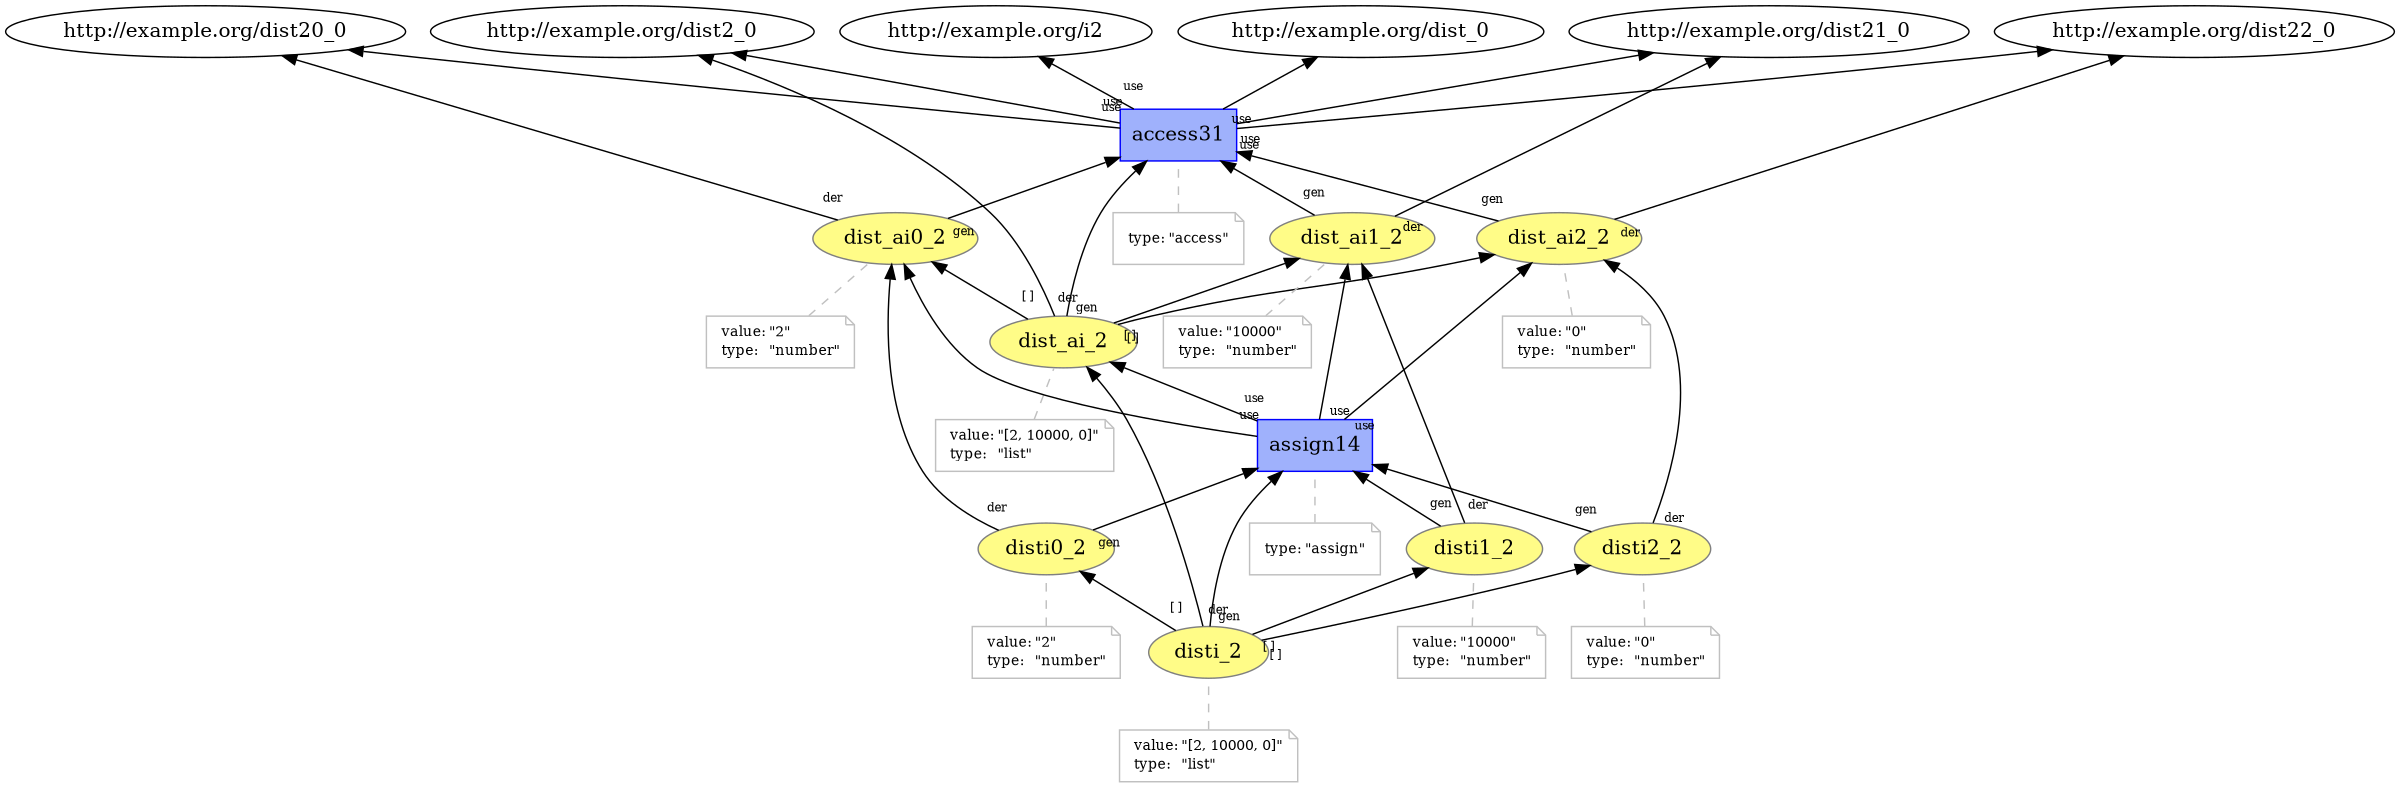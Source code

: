 digraph "PROV" { size="16,12"; rankdir="BT";
"http://example.org/dist_ai_2" [fillcolor="#FFFC87",color="#808080",style="filled",label="dist_ai_2",URL="http://example.org/dist_ai_2"]
"-attrs0" [color="gray",shape="note",fontsize="10",fontcolor="black",label=<<TABLE cellpadding="0" border="0">
	<TR>
	    <TD align="left">value:</TD>
	    <TD align="left">&quot;[2, 10000, 0]&quot;</TD>
	</TR>
	<TR>
	    <TD align="left">type:</TD>
	    <TD align="left">&quot;list&quot;</TD>
	</TR>
</TABLE>>]
"-attrs0" -> "http://example.org/dist_ai_2" [color="gray",style="dashed",arrowhead="none"]
"http://example.org/dist_ai0_2" [fillcolor="#FFFC87",color="#808080",style="filled",label="dist_ai0_2",URL="http://example.org/dist_ai0_2"]
"-attrs1" [color="gray",shape="note",fontsize="10",fontcolor="black",label=<<TABLE cellpadding="0" border="0">
	<TR>
	    <TD align="left">value:</TD>
	    <TD align="left">&quot;2&quot;</TD>
	</TR>
	<TR>
	    <TD align="left">type:</TD>
	    <TD align="left">&quot;number&quot;</TD>
	</TR>
</TABLE>>]
"-attrs1" -> "http://example.org/dist_ai0_2" [color="gray",style="dashed",arrowhead="none"]
"http://example.org/dist_ai_2" -> "http://example.org/dist_ai0_2" [labelfontsize="8",labeldistance="1.5",labelangle="60.0",rotation="20",taillabel="[ ]"]
"http://example.org/dist_ai1_2" [fillcolor="#FFFC87",color="#808080",style="filled",label="dist_ai1_2",URL="http://example.org/dist_ai1_2"]
"-attrs2" [color="gray",shape="note",fontsize="10",fontcolor="black",label=<<TABLE cellpadding="0" border="0">
	<TR>
	    <TD align="left">value:</TD>
	    <TD align="left">&quot;10000&quot;</TD>
	</TR>
	<TR>
	    <TD align="left">type:</TD>
	    <TD align="left">&quot;number&quot;</TD>
	</TR>
</TABLE>>]
"-attrs2" -> "http://example.org/dist_ai1_2" [color="gray",style="dashed",arrowhead="none"]
"http://example.org/dist_ai_2" -> "http://example.org/dist_ai1_2" [labelfontsize="8",labeldistance="1.5",labelangle="60.0",rotation="20",taillabel="[ ]"]
"http://example.org/dist_ai2_2" [fillcolor="#FFFC87",color="#808080",style="filled",label="dist_ai2_2",URL="http://example.org/dist_ai2_2"]
"-attrs3" [color="gray",shape="note",fontsize="10",fontcolor="black",label=<<TABLE cellpadding="0" border="0">
	<TR>
	    <TD align="left">value:</TD>
	    <TD align="left">&quot;0&quot;</TD>
	</TR>
	<TR>
	    <TD align="left">type:</TD>
	    <TD align="left">&quot;number&quot;</TD>
	</TR>
</TABLE>>]
"-attrs3" -> "http://example.org/dist_ai2_2" [color="gray",style="dashed",arrowhead="none"]
"http://example.org/dist_ai_2" -> "http://example.org/dist_ai2_2" [labelfontsize="8",labeldistance="1.5",labelangle="60.0",rotation="20",taillabel="[ ]"]
"http://example.org/access31" [fillcolor="#9FB1FC",color="#0000FF",shape="polygon",sides="4",style="filled",label="access31",URL="http://example.org/access31"]
"-attrs4" [color="gray",shape="note",fontsize="10",fontcolor="black",label=<<TABLE cellpadding="0" border="0">
	<TR>
	    <TD align="left">type:</TD>
	    <TD align="left">&quot;access&quot;</TD>
	</TR>
</TABLE>>]
"-attrs4" -> "http://example.org/access31" [color="gray",style="dashed",arrowhead="none"]
"http://example.org/access31" -> "http://example.org/dist2_0" [labelfontsize="8",labeldistance="1.5",labelangle="60.0",rotation="20",taillabel="use"]
"http://example.org/dist_ai_2" -> "http://example.org/dist2_0" [labelfontsize="8",labeldistance="1.5",labelangle="60.0",rotation="20",taillabel="der"]
"http://example.org/dist_ai_2" -> "http://example.org/access31" [labelfontsize="8",labeldistance="1.5",labelangle="60.0",rotation="20",taillabel="gen"]
"http://example.org/access31" -> "http://example.org/dist20_0" [labelfontsize="8",labeldistance="1.5",labelangle="60.0",rotation="20",taillabel="use"]
"http://example.org/dist_ai0_2" -> "http://example.org/dist20_0" [labelfontsize="8",labeldistance="1.5",labelangle="60.0",rotation="20",taillabel="der"]
"http://example.org/dist_ai0_2" -> "http://example.org/access31" [labelfontsize="8",labeldistance="1.5",labelangle="60.0",rotation="20",taillabel="gen"]
"http://example.org/access31" -> "http://example.org/dist21_0" [labelfontsize="8",labeldistance="1.5",labelangle="60.0",rotation="20",taillabel="use"]
"http://example.org/dist_ai1_2" -> "http://example.org/dist21_0" [labelfontsize="8",labeldistance="1.5",labelangle="60.0",rotation="20",taillabel="der"]
"http://example.org/dist_ai1_2" -> "http://example.org/access31" [labelfontsize="8",labeldistance="1.5",labelangle="60.0",rotation="20",taillabel="gen"]
"http://example.org/access31" -> "http://example.org/dist22_0" [labelfontsize="8",labeldistance="1.5",labelangle="60.0",rotation="20",taillabel="use"]
"http://example.org/dist_ai2_2" -> "http://example.org/dist22_0" [labelfontsize="8",labeldistance="1.5",labelangle="60.0",rotation="20",taillabel="der"]
"http://example.org/dist_ai2_2" -> "http://example.org/access31" [labelfontsize="8",labeldistance="1.5",labelangle="60.0",rotation="20",taillabel="gen"]
"http://example.org/access31" -> "http://example.org/dist_0" [labelfontsize="8",labeldistance="1.5",labelangle="60.0",rotation="20",taillabel="use"]
"http://example.org/access31" -> "http://example.org/i2" [labelfontsize="8",labeldistance="1.5",labelangle="60.0",rotation="20",taillabel="use"]
"http://example.org/disti_2" [fillcolor="#FFFC87",color="#808080",style="filled",label="disti_2",URL="http://example.org/disti_2"]
"-attrs5" [color="gray",shape="note",fontsize="10",fontcolor="black",label=<<TABLE cellpadding="0" border="0">
	<TR>
	    <TD align="left">value:</TD>
	    <TD align="left">&quot;[2, 10000, 0]&quot;</TD>
	</TR>
	<TR>
	    <TD align="left">type:</TD>
	    <TD align="left">&quot;list&quot;</TD>
	</TR>
</TABLE>>]
"-attrs5" -> "http://example.org/disti_2" [color="gray",style="dashed",arrowhead="none"]
"http://example.org/disti0_2" [fillcolor="#FFFC87",color="#808080",style="filled",label="disti0_2",URL="http://example.org/disti0_2"]
"-attrs6" [color="gray",shape="note",fontsize="10",fontcolor="black",label=<<TABLE cellpadding="0" border="0">
	<TR>
	    <TD align="left">value:</TD>
	    <TD align="left">&quot;2&quot;</TD>
	</TR>
	<TR>
	    <TD align="left">type:</TD>
	    <TD align="left">&quot;number&quot;</TD>
	</TR>
</TABLE>>]
"-attrs6" -> "http://example.org/disti0_2" [color="gray",style="dashed",arrowhead="none"]
"http://example.org/disti_2" -> "http://example.org/disti0_2" [labelfontsize="8",labeldistance="1.5",labelangle="60.0",rotation="20",taillabel="[ ]"]
"http://example.org/disti1_2" [fillcolor="#FFFC87",color="#808080",style="filled",label="disti1_2",URL="http://example.org/disti1_2"]
"-attrs7" [color="gray",shape="note",fontsize="10",fontcolor="black",label=<<TABLE cellpadding="0" border="0">
	<TR>
	    <TD align="left">value:</TD>
	    <TD align="left">&quot;10000&quot;</TD>
	</TR>
	<TR>
	    <TD align="left">type:</TD>
	    <TD align="left">&quot;number&quot;</TD>
	</TR>
</TABLE>>]
"-attrs7" -> "http://example.org/disti1_2" [color="gray",style="dashed",arrowhead="none"]
"http://example.org/disti_2" -> "http://example.org/disti1_2" [labelfontsize="8",labeldistance="1.5",labelangle="60.0",rotation="20",taillabel="[ ]"]
"http://example.org/disti2_2" [fillcolor="#FFFC87",color="#808080",style="filled",label="disti2_2",URL="http://example.org/disti2_2"]
"-attrs8" [color="gray",shape="note",fontsize="10",fontcolor="black",label=<<TABLE cellpadding="0" border="0">
	<TR>
	    <TD align="left">value:</TD>
	    <TD align="left">&quot;0&quot;</TD>
	</TR>
	<TR>
	    <TD align="left">type:</TD>
	    <TD align="left">&quot;number&quot;</TD>
	</TR>
</TABLE>>]
"-attrs8" -> "http://example.org/disti2_2" [color="gray",style="dashed",arrowhead="none"]
"http://example.org/disti_2" -> "http://example.org/disti2_2" [labelfontsize="8",labeldistance="1.5",labelangle="60.0",rotation="20",taillabel="[ ]"]
"http://example.org/assign14" [fillcolor="#9FB1FC",color="#0000FF",shape="polygon",sides="4",style="filled",label="assign14",URL="http://example.org/assign14"]
"-attrs9" [color="gray",shape="note",fontsize="10",fontcolor="black",label=<<TABLE cellpadding="0" border="0">
	<TR>
	    <TD align="left">type:</TD>
	    <TD align="left">&quot;assign&quot;</TD>
	</TR>
</TABLE>>]
"-attrs9" -> "http://example.org/assign14" [color="gray",style="dashed",arrowhead="none"]
"http://example.org/assign14" -> "http://example.org/dist_ai_2" [labelfontsize="8",labeldistance="1.5",labelangle="60.0",rotation="20",taillabel="use"]
"http://example.org/disti_2" -> "http://example.org/dist_ai_2" [labelfontsize="8",labeldistance="1.5",labelangle="60.0",rotation="20",taillabel="der"]
"http://example.org/disti_2" -> "http://example.org/assign14" [labelfontsize="8",labeldistance="1.5",labelangle="60.0",rotation="20",taillabel="gen"]
"http://example.org/assign14" -> "http://example.org/dist_ai0_2" [labelfontsize="8",labeldistance="1.5",labelangle="60.0",rotation="20",taillabel="use"]
"http://example.org/disti0_2" -> "http://example.org/dist_ai0_2" [labelfontsize="8",labeldistance="1.5",labelangle="60.0",rotation="20",taillabel="der"]
"http://example.org/disti0_2" -> "http://example.org/assign14" [labelfontsize="8",labeldistance="1.5",labelangle="60.0",rotation="20",taillabel="gen"]
"http://example.org/assign14" -> "http://example.org/dist_ai1_2" [labelfontsize="8",labeldistance="1.5",labelangle="60.0",rotation="20",taillabel="use"]
"http://example.org/disti1_2" -> "http://example.org/dist_ai1_2" [labelfontsize="8",labeldistance="1.5",labelangle="60.0",rotation="20",taillabel="der"]
"http://example.org/disti1_2" -> "http://example.org/assign14" [labelfontsize="8",labeldistance="1.5",labelangle="60.0",rotation="20",taillabel="gen"]
"http://example.org/assign14" -> "http://example.org/dist_ai2_2" [labelfontsize="8",labeldistance="1.5",labelangle="60.0",rotation="20",taillabel="use"]
"http://example.org/disti2_2" -> "http://example.org/dist_ai2_2" [labelfontsize="8",labeldistance="1.5",labelangle="60.0",rotation="20",taillabel="der"]
"http://example.org/disti2_2" -> "http://example.org/assign14" [labelfontsize="8",labeldistance="1.5",labelangle="60.0",rotation="20",taillabel="gen"]
}